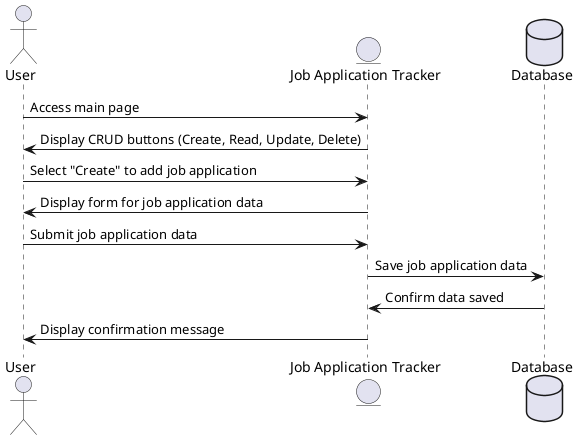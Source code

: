 @startuml
actor User
entity "Job Application Tracker" as System
database "Database" as DB

User -> System : Access main page
System -> User : Display CRUD buttons (Create, Read, Update, Delete)

User -> System : Select "Create" to add job application
System -> User : Display form for job application data

User -> System : Submit job application data
System -> DB : Save job application data
DB -> System : Confirm data saved
System -> User : Display confirmation message

@enduml
